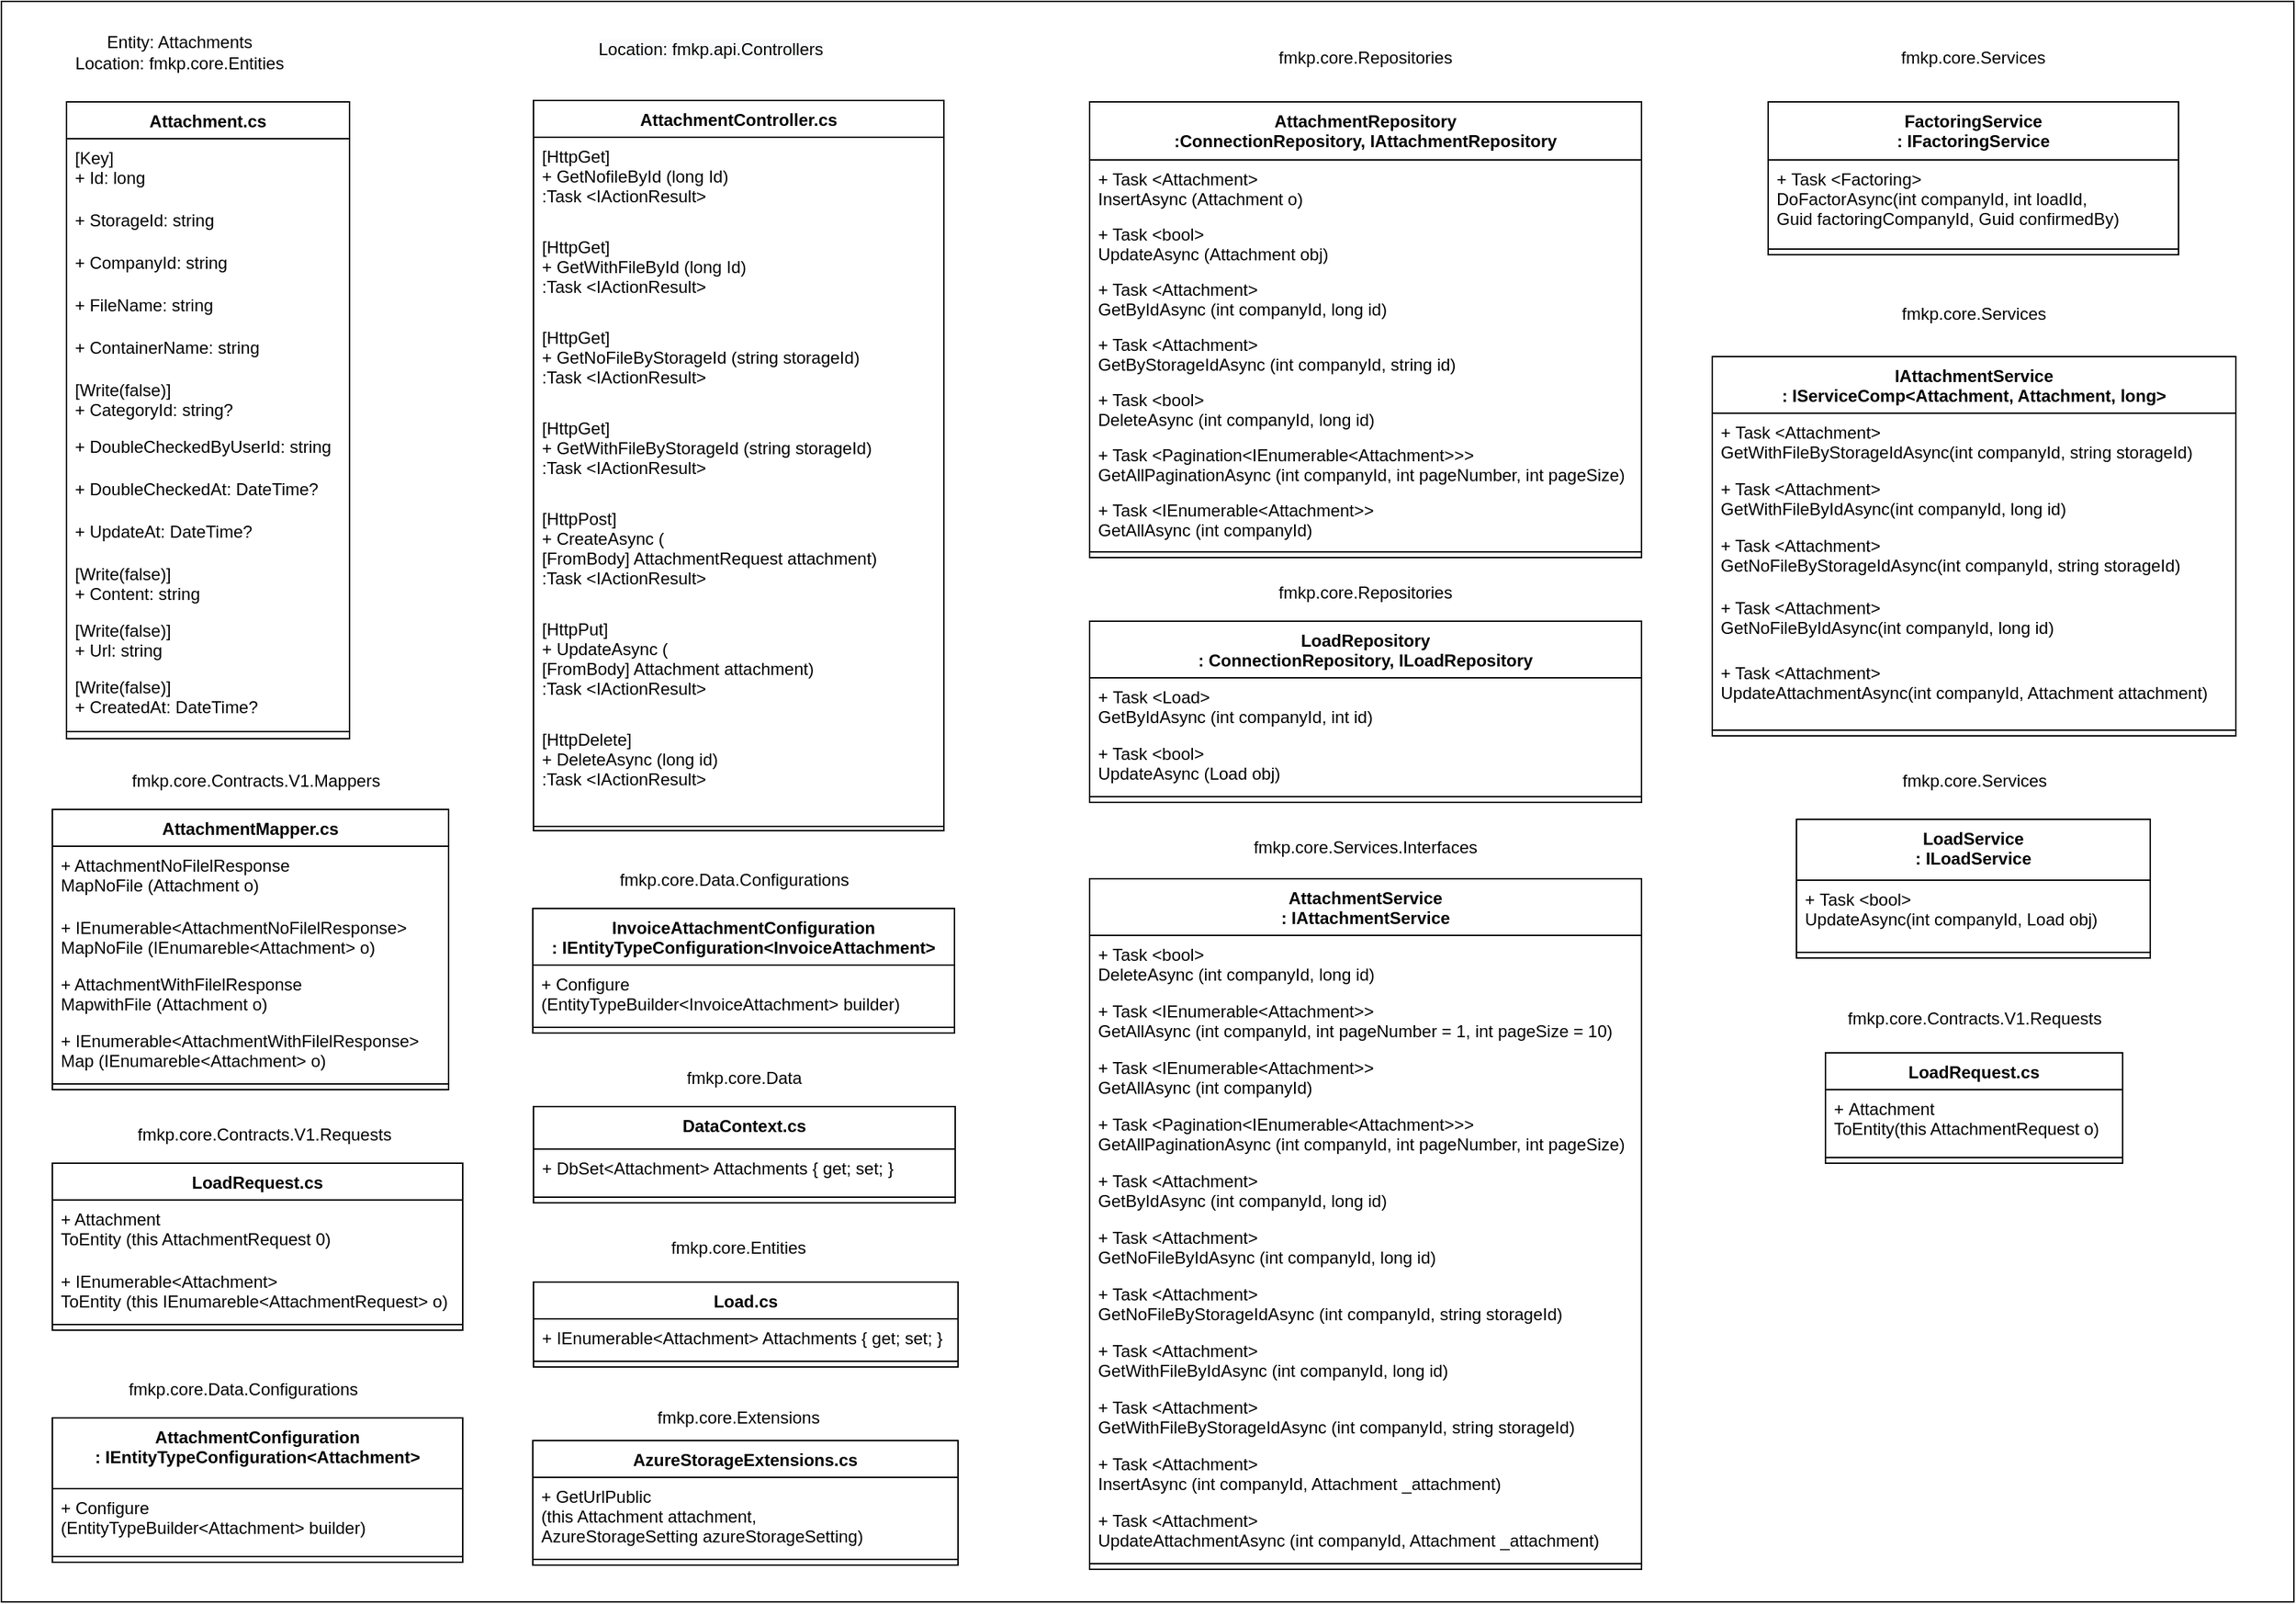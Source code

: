 <mxfile version="14.6.13" type="device"><diagram id="C5RBs43oDa-KdzZeNtuy" name="Page-1"><mxGraphModel dx="2044" dy="1646" grid="1" gridSize="10" guides="1" tooltips="1" connect="1" arrows="1" fold="1" page="1" pageScale="1" pageWidth="827" pageHeight="1169" math="0" shadow="0"><root><mxCell id="WIyWlLk6GJQsqaUBKTNV-0"/><mxCell id="WIyWlLk6GJQsqaUBKTNV-1" parent="WIyWlLk6GJQsqaUBKTNV-0"/><mxCell id="lMjJ0kfIkumWqSqR9VPB-164" value="" style="rounded=0;whiteSpace=wrap;html=1;" vertex="1" parent="WIyWlLk6GJQsqaUBKTNV-1"><mxGeometry x="10" y="19" width="1620" height="1131" as="geometry"/></mxCell><mxCell id="lMjJ0kfIkumWqSqR9VPB-0" value="Entity: Attachments&lt;br&gt;Location:&amp;nbsp;fmkp.core.Entities" style="text;html=1;strokeColor=none;fillColor=none;align=center;verticalAlign=middle;whiteSpace=wrap;rounded=0;" vertex="1" parent="WIyWlLk6GJQsqaUBKTNV-1"><mxGeometry x="56" y="30" width="160" height="50" as="geometry"/></mxCell><mxCell id="lMjJ0kfIkumWqSqR9VPB-1" value="Attachment.cs" style="swimlane;fontStyle=1;align=center;verticalAlign=top;childLayout=stackLayout;horizontal=1;startSize=26;horizontalStack=0;resizeParent=1;resizeParentMax=0;resizeLast=0;collapsible=1;marginBottom=0;" vertex="1" parent="WIyWlLk6GJQsqaUBKTNV-1"><mxGeometry x="56" y="90" width="200" height="450" as="geometry"/></mxCell><mxCell id="lMjJ0kfIkumWqSqR9VPB-2" value="[Key]&#10;+ Id: long" style="text;strokeColor=none;fillColor=none;align=left;verticalAlign=top;spacingLeft=4;spacingRight=4;overflow=hidden;rotatable=0;points=[[0,0.5],[1,0.5]];portConstraint=eastwest;" vertex="1" parent="lMjJ0kfIkumWqSqR9VPB-1"><mxGeometry y="26" width="200" height="44" as="geometry"/></mxCell><mxCell id="lMjJ0kfIkumWqSqR9VPB-3" value="+ StorageId: string" style="text;strokeColor=none;fillColor=none;align=left;verticalAlign=top;spacingLeft=4;spacingRight=4;overflow=hidden;rotatable=0;points=[[0,0.5],[1,0.5]];portConstraint=eastwest;" vertex="1" parent="lMjJ0kfIkumWqSqR9VPB-1"><mxGeometry y="70" width="200" height="30" as="geometry"/></mxCell><mxCell id="lMjJ0kfIkumWqSqR9VPB-4" value="+ CompanyId: string" style="text;strokeColor=none;fillColor=none;align=left;verticalAlign=top;spacingLeft=4;spacingRight=4;overflow=hidden;rotatable=0;points=[[0,0.5],[1,0.5]];portConstraint=eastwest;" vertex="1" parent="lMjJ0kfIkumWqSqR9VPB-1"><mxGeometry y="100" width="200" height="30" as="geometry"/></mxCell><mxCell id="lMjJ0kfIkumWqSqR9VPB-5" value="+ FileName: string" style="text;strokeColor=none;fillColor=none;align=left;verticalAlign=top;spacingLeft=4;spacingRight=4;overflow=hidden;rotatable=0;points=[[0,0.5],[1,0.5]];portConstraint=eastwest;" vertex="1" parent="lMjJ0kfIkumWqSqR9VPB-1"><mxGeometry y="130" width="200" height="30" as="geometry"/></mxCell><mxCell id="lMjJ0kfIkumWqSqR9VPB-6" value="+ ContainerName: string" style="text;strokeColor=none;fillColor=none;align=left;verticalAlign=top;spacingLeft=4;spacingRight=4;overflow=hidden;rotatable=0;points=[[0,0.5],[1,0.5]];portConstraint=eastwest;" vertex="1" parent="lMjJ0kfIkumWqSqR9VPB-1"><mxGeometry y="160" width="200" height="30" as="geometry"/></mxCell><mxCell id="lMjJ0kfIkumWqSqR9VPB-7" value="[Write(false)]&#10;+ CategoryId: string?" style="text;strokeColor=none;fillColor=none;align=left;verticalAlign=top;spacingLeft=4;spacingRight=4;overflow=hidden;rotatable=0;points=[[0,0.5],[1,0.5]];portConstraint=eastwest;" vertex="1" parent="lMjJ0kfIkumWqSqR9VPB-1"><mxGeometry y="190" width="200" height="40" as="geometry"/></mxCell><mxCell id="lMjJ0kfIkumWqSqR9VPB-8" value="+ DoubleCheckedByUserId: string" style="text;strokeColor=none;fillColor=none;align=left;verticalAlign=top;spacingLeft=4;spacingRight=4;overflow=hidden;rotatable=0;points=[[0,0.5],[1,0.5]];portConstraint=eastwest;" vertex="1" parent="lMjJ0kfIkumWqSqR9VPB-1"><mxGeometry y="230" width="200" height="30" as="geometry"/></mxCell><mxCell id="lMjJ0kfIkumWqSqR9VPB-9" value="+ DoubleCheckedAt: DateTime?" style="text;strokeColor=none;fillColor=none;align=left;verticalAlign=top;spacingLeft=4;spacingRight=4;overflow=hidden;rotatable=0;points=[[0,0.5],[1,0.5]];portConstraint=eastwest;" vertex="1" parent="lMjJ0kfIkumWqSqR9VPB-1"><mxGeometry y="260" width="200" height="30" as="geometry"/></mxCell><mxCell id="lMjJ0kfIkumWqSqR9VPB-10" value="+ UpdateAt: DateTime?" style="text;strokeColor=none;fillColor=none;align=left;verticalAlign=top;spacingLeft=4;spacingRight=4;overflow=hidden;rotatable=0;points=[[0,0.5],[1,0.5]];portConstraint=eastwest;" vertex="1" parent="lMjJ0kfIkumWqSqR9VPB-1"><mxGeometry y="290" width="200" height="30" as="geometry"/></mxCell><mxCell id="lMjJ0kfIkumWqSqR9VPB-12" value="[Write(false)]&#10;+ Content: string" style="text;strokeColor=none;fillColor=none;align=left;verticalAlign=top;spacingLeft=4;spacingRight=4;overflow=hidden;rotatable=0;points=[[0,0.5],[1,0.5]];portConstraint=eastwest;" vertex="1" parent="lMjJ0kfIkumWqSqR9VPB-1"><mxGeometry y="320" width="200" height="40" as="geometry"/></mxCell><mxCell id="lMjJ0kfIkumWqSqR9VPB-13" value="[Write(false)]&#10;+ Url: string" style="text;strokeColor=none;fillColor=none;align=left;verticalAlign=top;spacingLeft=4;spacingRight=4;overflow=hidden;rotatable=0;points=[[0,0.5],[1,0.5]];portConstraint=eastwest;" vertex="1" parent="lMjJ0kfIkumWqSqR9VPB-1"><mxGeometry y="360" width="200" height="40" as="geometry"/></mxCell><mxCell id="lMjJ0kfIkumWqSqR9VPB-14" value="[Write(false)]&#10;+ CreatedAt: DateTime?" style="text;strokeColor=none;fillColor=none;align=left;verticalAlign=top;spacingLeft=4;spacingRight=4;overflow=hidden;rotatable=0;points=[[0,0.5],[1,0.5]];portConstraint=eastwest;" vertex="1" parent="lMjJ0kfIkumWqSqR9VPB-1"><mxGeometry y="400" width="200" height="40" as="geometry"/></mxCell><mxCell id="lMjJ0kfIkumWqSqR9VPB-11" value="" style="line;strokeWidth=1;fillColor=none;align=left;verticalAlign=middle;spacingTop=-1;spacingLeft=3;spacingRight=3;rotatable=0;labelPosition=right;points=[];portConstraint=eastwest;" vertex="1" parent="lMjJ0kfIkumWqSqR9VPB-1"><mxGeometry y="440" width="200" height="10" as="geometry"/></mxCell><mxCell id="lMjJ0kfIkumWqSqR9VPB-15" value="AttachmentController.cs" style="swimlane;fontStyle=1;align=center;verticalAlign=top;childLayout=stackLayout;horizontal=1;startSize=26;horizontalStack=0;resizeParent=1;resizeParentMax=0;resizeLast=0;collapsible=1;marginBottom=0;" vertex="1" parent="WIyWlLk6GJQsqaUBKTNV-1"><mxGeometry x="386" y="89" width="290" height="516" as="geometry"/></mxCell><mxCell id="lMjJ0kfIkumWqSqR9VPB-16" value="[HttpGet]&#10;+ GetNofileById (long Id)&#10;:Task &lt;IActionResult&gt;" style="text;strokeColor=none;fillColor=none;align=left;verticalAlign=top;spacingLeft=4;spacingRight=4;overflow=hidden;rotatable=0;points=[[0,0.5],[1,0.5]];portConstraint=eastwest;" vertex="1" parent="lMjJ0kfIkumWqSqR9VPB-15"><mxGeometry y="26" width="290" height="64" as="geometry"/></mxCell><mxCell id="lMjJ0kfIkumWqSqR9VPB-19" value="[HttpGet]&#10;+ GetWithFileById (long Id)&#10;:Task &lt;IActionResult&gt;" style="text;strokeColor=none;fillColor=none;align=left;verticalAlign=top;spacingLeft=4;spacingRight=4;overflow=hidden;rotatable=0;points=[[0,0.5],[1,0.5]];portConstraint=eastwest;" vertex="1" parent="lMjJ0kfIkumWqSqR9VPB-15"><mxGeometry y="90" width="290" height="64" as="geometry"/></mxCell><mxCell id="lMjJ0kfIkumWqSqR9VPB-41" value="[HttpGet]&#10;+ GetNoFileByStorageId (string storageId)&#10;:Task &lt;IActionResult&gt;" style="text;strokeColor=none;fillColor=none;align=left;verticalAlign=top;spacingLeft=4;spacingRight=4;overflow=hidden;rotatable=0;points=[[0,0.5],[1,0.5]];portConstraint=eastwest;" vertex="1" parent="lMjJ0kfIkumWqSqR9VPB-15"><mxGeometry y="154" width="290" height="64" as="geometry"/></mxCell><mxCell id="lMjJ0kfIkumWqSqR9VPB-42" value="[HttpGet]&#10;+ GetWithFileByStorageId (string storageId)&#10;:Task &lt;IActionResult&gt;" style="text;strokeColor=none;fillColor=none;align=left;verticalAlign=top;spacingLeft=4;spacingRight=4;overflow=hidden;rotatable=0;points=[[0,0.5],[1,0.5]];portConstraint=eastwest;" vertex="1" parent="lMjJ0kfIkumWqSqR9VPB-15"><mxGeometry y="218" width="290" height="64" as="geometry"/></mxCell><mxCell id="lMjJ0kfIkumWqSqR9VPB-43" value="[HttpPost]&#10;+ CreateAsync (&#10;[FromBody] AttachmentRequest attachment)&#10;:Task &lt;IActionResult&gt;" style="text;strokeColor=none;fillColor=none;align=left;verticalAlign=top;spacingLeft=4;spacingRight=4;overflow=hidden;rotatable=0;points=[[0,0.5],[1,0.5]];portConstraint=eastwest;" vertex="1" parent="lMjJ0kfIkumWqSqR9VPB-15"><mxGeometry y="282" width="290" height="78" as="geometry"/></mxCell><mxCell id="lMjJ0kfIkumWqSqR9VPB-44" value="[HttpPut]&#10;+ UpdateAsync (&#10;[FromBody] Attachment attachment)&#10;:Task &lt;IActionResult&gt;" style="text;strokeColor=none;fillColor=none;align=left;verticalAlign=top;spacingLeft=4;spacingRight=4;overflow=hidden;rotatable=0;points=[[0,0.5],[1,0.5]];portConstraint=eastwest;" vertex="1" parent="lMjJ0kfIkumWqSqR9VPB-15"><mxGeometry y="360" width="290" height="78" as="geometry"/></mxCell><mxCell id="lMjJ0kfIkumWqSqR9VPB-45" value="[HttpDelete]&#10;+ DeleteAsync (long id)&#10;:Task &lt;IActionResult&gt;" style="text;strokeColor=none;fillColor=none;align=left;verticalAlign=top;spacingLeft=4;spacingRight=4;overflow=hidden;rotatable=0;points=[[0,0.5],[1,0.5]];portConstraint=eastwest;" vertex="1" parent="lMjJ0kfIkumWqSqR9VPB-15"><mxGeometry y="438" width="290" height="72" as="geometry"/></mxCell><mxCell id="lMjJ0kfIkumWqSqR9VPB-17" value="" style="line;strokeWidth=1;fillColor=none;align=left;verticalAlign=middle;spacingTop=-1;spacingLeft=3;spacingRight=3;rotatable=0;labelPosition=right;points=[];portConstraint=eastwest;" vertex="1" parent="lMjJ0kfIkumWqSqR9VPB-15"><mxGeometry y="510" width="290" height="6" as="geometry"/></mxCell><mxCell id="lMjJ0kfIkumWqSqR9VPB-46" value="&lt;span style=&quot;color: rgb(0 , 0 , 0) ; font-family: &amp;#34;helvetica&amp;#34; ; font-size: 12px ; font-style: normal ; font-weight: 400 ; letter-spacing: normal ; text-align: center ; text-indent: 0px ; text-transform: none ; word-spacing: 0px ; background-color: rgb(248 , 249 , 250) ; display: inline ; float: none&quot;&gt;Location:&amp;nbsp;fmkp.api.Controllers&lt;/span&gt;" style="text;whiteSpace=wrap;html=1;" vertex="1" parent="WIyWlLk6GJQsqaUBKTNV-1"><mxGeometry x="430" y="39" width="196" height="40" as="geometry"/></mxCell><mxCell id="lMjJ0kfIkumWqSqR9VPB-47" value="fmkp.core.Contracts.V1.Mappers" style="text;html=1;strokeColor=none;fillColor=none;align=center;verticalAlign=middle;whiteSpace=wrap;rounded=0;" vertex="1" parent="WIyWlLk6GJQsqaUBKTNV-1"><mxGeometry x="90" y="560" width="200" height="20" as="geometry"/></mxCell><mxCell id="lMjJ0kfIkumWqSqR9VPB-48" value="AttachmentMapper.cs" style="swimlane;fontStyle=1;align=center;verticalAlign=top;childLayout=stackLayout;horizontal=1;startSize=26;horizontalStack=0;resizeParent=1;resizeParentMax=0;resizeLast=0;collapsible=1;marginBottom=0;" vertex="1" parent="WIyWlLk6GJQsqaUBKTNV-1"><mxGeometry x="46" y="590" width="280" height="198" as="geometry"/></mxCell><mxCell id="lMjJ0kfIkumWqSqR9VPB-49" value="+ AttachmentNoFilelResponse &#10;MapNoFile (Attachment o)" style="text;strokeColor=none;fillColor=none;align=left;verticalAlign=top;spacingLeft=4;spacingRight=4;overflow=hidden;rotatable=0;points=[[0,0.5],[1,0.5]];portConstraint=eastwest;" vertex="1" parent="lMjJ0kfIkumWqSqR9VPB-48"><mxGeometry y="26" width="280" height="44" as="geometry"/></mxCell><mxCell id="lMjJ0kfIkumWqSqR9VPB-52" value="+ IEnumerable&lt;AttachmentNoFilelResponse&gt; &#10;MapNoFile (IEnumareble&lt;Attachment&gt; o)" style="text;strokeColor=none;fillColor=none;align=left;verticalAlign=top;spacingLeft=4;spacingRight=4;overflow=hidden;rotatable=0;points=[[0,0.5],[1,0.5]];portConstraint=eastwest;" vertex="1" parent="lMjJ0kfIkumWqSqR9VPB-48"><mxGeometry y="70" width="280" height="40" as="geometry"/></mxCell><mxCell id="lMjJ0kfIkumWqSqR9VPB-54" value="+ AttachmentWithFilelResponse&#10;MapwithFile (Attachment o)" style="text;strokeColor=none;fillColor=none;align=left;verticalAlign=top;spacingLeft=4;spacingRight=4;overflow=hidden;rotatable=0;points=[[0,0.5],[1,0.5]];portConstraint=eastwest;" vertex="1" parent="lMjJ0kfIkumWqSqR9VPB-48"><mxGeometry y="110" width="280" height="40" as="geometry"/></mxCell><mxCell id="lMjJ0kfIkumWqSqR9VPB-53" value="+ IEnumerable&lt;AttachmentWithFilelResponse&gt; &#10;Map (IEnumareble&lt;Attachment&gt; o)" style="text;strokeColor=none;fillColor=none;align=left;verticalAlign=top;spacingLeft=4;spacingRight=4;overflow=hidden;rotatable=0;points=[[0,0.5],[1,0.5]];portConstraint=eastwest;" vertex="1" parent="lMjJ0kfIkumWqSqR9VPB-48"><mxGeometry y="150" width="280" height="40" as="geometry"/></mxCell><mxCell id="lMjJ0kfIkumWqSqR9VPB-50" value="" style="line;strokeWidth=1;fillColor=none;align=left;verticalAlign=middle;spacingTop=-1;spacingLeft=3;spacingRight=3;rotatable=0;labelPosition=right;points=[];portConstraint=eastwest;" vertex="1" parent="lMjJ0kfIkumWqSqR9VPB-48"><mxGeometry y="190" width="280" height="8" as="geometry"/></mxCell><mxCell id="lMjJ0kfIkumWqSqR9VPB-55" value="fmkp.core.Contracts.V1.Requests" style="text;html=1;strokeColor=none;fillColor=none;align=center;verticalAlign=middle;whiteSpace=wrap;rounded=0;" vertex="1" parent="WIyWlLk6GJQsqaUBKTNV-1"><mxGeometry x="96" y="810" width="200" height="20" as="geometry"/></mxCell><mxCell id="lMjJ0kfIkumWqSqR9VPB-56" value="LoadRequest.cs" style="swimlane;fontStyle=1;align=center;verticalAlign=top;childLayout=stackLayout;horizontal=1;startSize=26;horizontalStack=0;resizeParent=1;resizeParentMax=0;resizeLast=0;collapsible=1;marginBottom=0;" vertex="1" parent="WIyWlLk6GJQsqaUBKTNV-1"><mxGeometry x="46" y="840" width="290" height="118" as="geometry"/></mxCell><mxCell id="lMjJ0kfIkumWqSqR9VPB-57" value="+ Attachment &#10;ToEntity (this AttachmentRequest 0)" style="text;strokeColor=none;fillColor=none;align=left;verticalAlign=top;spacingLeft=4;spacingRight=4;overflow=hidden;rotatable=0;points=[[0,0.5],[1,0.5]];portConstraint=eastwest;" vertex="1" parent="lMjJ0kfIkumWqSqR9VPB-56"><mxGeometry y="26" width="290" height="44" as="geometry"/></mxCell><mxCell id="lMjJ0kfIkumWqSqR9VPB-58" value="+ IEnumerable&lt;Attachment&gt; &#10;ToEntity (this IEnumareble&lt;AttachmentRequest&gt; o)" style="text;strokeColor=none;fillColor=none;align=left;verticalAlign=top;spacingLeft=4;spacingRight=4;overflow=hidden;rotatable=0;points=[[0,0.5],[1,0.5]];portConstraint=eastwest;" vertex="1" parent="lMjJ0kfIkumWqSqR9VPB-56"><mxGeometry y="70" width="290" height="40" as="geometry"/></mxCell><mxCell id="lMjJ0kfIkumWqSqR9VPB-61" value="" style="line;strokeWidth=1;fillColor=none;align=left;verticalAlign=middle;spacingTop=-1;spacingLeft=3;spacingRight=3;rotatable=0;labelPosition=right;points=[];portConstraint=eastwest;" vertex="1" parent="lMjJ0kfIkumWqSqR9VPB-56"><mxGeometry y="110" width="290" height="8" as="geometry"/></mxCell><mxCell id="lMjJ0kfIkumWqSqR9VPB-62" value="fmkp.core.Data.Configurations" style="text;html=1;strokeColor=none;fillColor=none;align=center;verticalAlign=middle;whiteSpace=wrap;rounded=0;" vertex="1" parent="WIyWlLk6GJQsqaUBKTNV-1"><mxGeometry x="96" y="990" width="170" height="20" as="geometry"/></mxCell><mxCell id="lMjJ0kfIkumWqSqR9VPB-63" value="AttachmentConfiguration &#10;: IEntityTypeConfiguration&lt;Attachment&gt;" style="swimlane;fontStyle=1;align=center;verticalAlign=top;childLayout=stackLayout;horizontal=1;startSize=50;horizontalStack=0;resizeParent=1;resizeParentMax=0;resizeLast=0;collapsible=1;marginBottom=0;" vertex="1" parent="WIyWlLk6GJQsqaUBKTNV-1"><mxGeometry x="46" y="1020" width="290" height="102" as="geometry"/></mxCell><mxCell id="lMjJ0kfIkumWqSqR9VPB-64" value="+ Configure&#10;(EntityTypeBuilder&lt;Attachment&gt; builder)" style="text;strokeColor=none;fillColor=none;align=left;verticalAlign=top;spacingLeft=4;spacingRight=4;overflow=hidden;rotatable=0;points=[[0,0.5],[1,0.5]];portConstraint=eastwest;" vertex="1" parent="lMjJ0kfIkumWqSqR9VPB-63"><mxGeometry y="50" width="290" height="44" as="geometry"/></mxCell><mxCell id="lMjJ0kfIkumWqSqR9VPB-66" value="" style="line;strokeWidth=1;fillColor=none;align=left;verticalAlign=middle;spacingTop=-1;spacingLeft=3;spacingRight=3;rotatable=0;labelPosition=right;points=[];portConstraint=eastwest;" vertex="1" parent="lMjJ0kfIkumWqSqR9VPB-63"><mxGeometry y="94" width="290" height="8" as="geometry"/></mxCell><mxCell id="lMjJ0kfIkumWqSqR9VPB-68" value="fmkp.core.Data.Configurations" style="text;html=1;strokeColor=none;fillColor=none;align=center;verticalAlign=middle;whiteSpace=wrap;rounded=0;" vertex="1" parent="WIyWlLk6GJQsqaUBKTNV-1"><mxGeometry x="442.5" y="630" width="170" height="20" as="geometry"/></mxCell><mxCell id="lMjJ0kfIkumWqSqR9VPB-69" value="InvoiceAttachmentConfiguration &#10;: IEntityTypeConfiguration&lt;InvoiceAttachment&gt;" style="swimlane;fontStyle=1;align=center;verticalAlign=top;childLayout=stackLayout;horizontal=1;startSize=40;horizontalStack=0;resizeParent=1;resizeParentMax=0;resizeLast=0;collapsible=1;marginBottom=0;" vertex="1" parent="WIyWlLk6GJQsqaUBKTNV-1"><mxGeometry x="385.5" y="660" width="298" height="88" as="geometry"/></mxCell><mxCell id="lMjJ0kfIkumWqSqR9VPB-70" value="+ Configure&#10;(EntityTypeBuilder&lt;InvoiceAttachment&gt; builder)" style="text;strokeColor=none;fillColor=none;align=left;verticalAlign=top;spacingLeft=4;spacingRight=4;overflow=hidden;rotatable=0;points=[[0,0.5],[1,0.5]];portConstraint=eastwest;" vertex="1" parent="lMjJ0kfIkumWqSqR9VPB-69"><mxGeometry y="40" width="298" height="40" as="geometry"/></mxCell><mxCell id="lMjJ0kfIkumWqSqR9VPB-71" value="" style="line;strokeWidth=1;fillColor=none;align=left;verticalAlign=middle;spacingTop=-1;spacingLeft=3;spacingRight=3;rotatable=0;labelPosition=right;points=[];portConstraint=eastwest;" vertex="1" parent="lMjJ0kfIkumWqSqR9VPB-69"><mxGeometry y="80" width="298" height="8" as="geometry"/></mxCell><mxCell id="lMjJ0kfIkumWqSqR9VPB-73" value="fmkp.core.Data" style="text;html=1;strokeColor=none;fillColor=none;align=center;verticalAlign=middle;whiteSpace=wrap;rounded=0;" vertex="1" parent="WIyWlLk6GJQsqaUBKTNV-1"><mxGeometry x="490" y="770" width="90" height="20" as="geometry"/></mxCell><mxCell id="lMjJ0kfIkumWqSqR9VPB-74" value="DataContext.cs" style="swimlane;fontStyle=1;align=center;verticalAlign=top;childLayout=stackLayout;horizontal=1;startSize=30;horizontalStack=0;resizeParent=1;resizeParentMax=0;resizeLast=0;collapsible=1;marginBottom=0;" vertex="1" parent="WIyWlLk6GJQsqaUBKTNV-1"><mxGeometry x="386" y="800" width="298" height="68" as="geometry"/></mxCell><mxCell id="lMjJ0kfIkumWqSqR9VPB-75" value="+ DbSet&lt;Attachment&gt; Attachments { get; set; }" style="text;strokeColor=none;fillColor=none;align=left;verticalAlign=top;spacingLeft=4;spacingRight=4;overflow=hidden;rotatable=0;points=[[0,0.5],[1,0.5]];portConstraint=eastwest;" vertex="1" parent="lMjJ0kfIkumWqSqR9VPB-74"><mxGeometry y="30" width="298" height="30" as="geometry"/></mxCell><mxCell id="lMjJ0kfIkumWqSqR9VPB-76" value="" style="line;strokeWidth=1;fillColor=none;align=left;verticalAlign=middle;spacingTop=-1;spacingLeft=3;spacingRight=3;rotatable=0;labelPosition=right;points=[];portConstraint=eastwest;" vertex="1" parent="lMjJ0kfIkumWqSqR9VPB-74"><mxGeometry y="60" width="298" height="8" as="geometry"/></mxCell><mxCell id="lMjJ0kfIkumWqSqR9VPB-77" value="fmkp.core.Entities" style="text;html=1;strokeColor=none;fillColor=none;align=center;verticalAlign=middle;whiteSpace=wrap;rounded=0;" vertex="1" parent="WIyWlLk6GJQsqaUBKTNV-1"><mxGeometry x="480.25" y="890" width="101.5" height="20" as="geometry"/></mxCell><mxCell id="lMjJ0kfIkumWqSqR9VPB-82" value="Load.cs" style="swimlane;fontStyle=1;align=center;verticalAlign=top;childLayout=stackLayout;horizontal=1;startSize=26;horizontalStack=0;resizeParent=1;resizeParentMax=0;resizeLast=0;collapsible=1;marginBottom=0;" vertex="1" parent="WIyWlLk6GJQsqaUBKTNV-1"><mxGeometry x="386" y="924" width="300" height="60" as="geometry"/></mxCell><mxCell id="lMjJ0kfIkumWqSqR9VPB-83" value="+ IEnumerable&lt;Attachment&gt; Attachments { get; set; }" style="text;strokeColor=none;fillColor=none;align=left;verticalAlign=top;spacingLeft=4;spacingRight=4;overflow=hidden;rotatable=0;points=[[0,0.5],[1,0.5]];portConstraint=eastwest;" vertex="1" parent="lMjJ0kfIkumWqSqR9VPB-82"><mxGeometry y="26" width="300" height="26" as="geometry"/></mxCell><mxCell id="lMjJ0kfIkumWqSqR9VPB-84" value="" style="line;strokeWidth=1;fillColor=none;align=left;verticalAlign=middle;spacingTop=-1;spacingLeft=3;spacingRight=3;rotatable=0;labelPosition=right;points=[];portConstraint=eastwest;" vertex="1" parent="lMjJ0kfIkumWqSqR9VPB-82"><mxGeometry y="52" width="300" height="8" as="geometry"/></mxCell><mxCell id="lMjJ0kfIkumWqSqR9VPB-87" value="fmkp.core.Extensions" style="text;html=1;strokeColor=none;fillColor=none;align=center;verticalAlign=middle;whiteSpace=wrap;rounded=0;" vertex="1" parent="WIyWlLk6GJQsqaUBKTNV-1"><mxGeometry x="456" y="1010" width="150" height="20" as="geometry"/></mxCell><mxCell id="lMjJ0kfIkumWqSqR9VPB-88" value="AzureStorageExtensions.cs" style="swimlane;fontStyle=1;align=center;verticalAlign=top;childLayout=stackLayout;horizontal=1;startSize=26;horizontalStack=0;resizeParent=1;resizeParentMax=0;resizeLast=0;collapsible=1;marginBottom=0;" vertex="1" parent="WIyWlLk6GJQsqaUBKTNV-1"><mxGeometry x="385.5" y="1036" width="300.5" height="88" as="geometry"/></mxCell><mxCell id="lMjJ0kfIkumWqSqR9VPB-89" value="+ GetUrlPublic &#10;(this Attachment attachment, &#10;AzureStorageSetting azureStorageSetting)" style="text;strokeColor=none;fillColor=none;align=left;verticalAlign=top;spacingLeft=4;spacingRight=4;overflow=hidden;rotatable=0;points=[[0,0.5],[1,0.5]];portConstraint=eastwest;" vertex="1" parent="lMjJ0kfIkumWqSqR9VPB-88"><mxGeometry y="26" width="300.5" height="54" as="geometry"/></mxCell><mxCell id="lMjJ0kfIkumWqSqR9VPB-90" value="" style="line;strokeWidth=1;fillColor=none;align=left;verticalAlign=middle;spacingTop=-1;spacingLeft=3;spacingRight=3;rotatable=0;labelPosition=right;points=[];portConstraint=eastwest;" vertex="1" parent="lMjJ0kfIkumWqSqR9VPB-88"><mxGeometry y="80" width="300.5" height="8" as="geometry"/></mxCell><mxCell id="lMjJ0kfIkumWqSqR9VPB-96" value="fmkp.core.Repositories" style="text;html=1;strokeColor=none;fillColor=none;align=center;verticalAlign=middle;whiteSpace=wrap;rounded=0;" vertex="1" parent="WIyWlLk6GJQsqaUBKTNV-1"><mxGeometry x="904" y="49" width="140" height="20" as="geometry"/></mxCell><mxCell id="lMjJ0kfIkumWqSqR9VPB-97" value="AttachmentRepository &#10;:ConnectionRepository, IAttachmentRepository" style="swimlane;fontStyle=1;align=center;verticalAlign=top;childLayout=stackLayout;horizontal=1;startSize=41;horizontalStack=0;resizeParent=1;resizeParentMax=0;resizeLast=0;collapsible=1;marginBottom=0;" vertex="1" parent="WIyWlLk6GJQsqaUBKTNV-1"><mxGeometry x="779" y="90" width="390" height="322" as="geometry"/></mxCell><mxCell id="lMjJ0kfIkumWqSqR9VPB-98" value="+ Task &lt;Attachment&gt;&#10;InsertAsync (Attachment o)" style="text;strokeColor=none;fillColor=none;align=left;verticalAlign=top;spacingLeft=4;spacingRight=4;overflow=hidden;rotatable=0;points=[[0,0.5],[1,0.5]];portConstraint=eastwest;" vertex="1" parent="lMjJ0kfIkumWqSqR9VPB-97"><mxGeometry y="41" width="390" height="39" as="geometry"/></mxCell><mxCell id="lMjJ0kfIkumWqSqR9VPB-101" value="+ Task &lt;bool&gt;&#10;UpdateAsync (Attachment obj)" style="text;strokeColor=none;fillColor=none;align=left;verticalAlign=top;spacingLeft=4;spacingRight=4;overflow=hidden;rotatable=0;points=[[0,0.5],[1,0.5]];portConstraint=eastwest;" vertex="1" parent="lMjJ0kfIkumWqSqR9VPB-97"><mxGeometry y="80" width="390" height="39" as="geometry"/></mxCell><mxCell id="lMjJ0kfIkumWqSqR9VPB-102" value="+ Task &lt;Attachment&gt;&#10;GetByIdAsync (int companyId, long id)" style="text;strokeColor=none;fillColor=none;align=left;verticalAlign=top;spacingLeft=4;spacingRight=4;overflow=hidden;rotatable=0;points=[[0,0.5],[1,0.5]];portConstraint=eastwest;" vertex="1" parent="lMjJ0kfIkumWqSqR9VPB-97"><mxGeometry y="119" width="390" height="39" as="geometry"/></mxCell><mxCell id="lMjJ0kfIkumWqSqR9VPB-103" value="+ Task &lt;Attachment&gt;&#10;GetByStorageIdAsync (int companyId, string id)" style="text;strokeColor=none;fillColor=none;align=left;verticalAlign=top;spacingLeft=4;spacingRight=4;overflow=hidden;rotatable=0;points=[[0,0.5],[1,0.5]];portConstraint=eastwest;" vertex="1" parent="lMjJ0kfIkumWqSqR9VPB-97"><mxGeometry y="158" width="390" height="39" as="geometry"/></mxCell><mxCell id="lMjJ0kfIkumWqSqR9VPB-104" value="+ Task &lt;bool&gt;&#10;DeleteAsync (int companyId, long id)" style="text;strokeColor=none;fillColor=none;align=left;verticalAlign=top;spacingLeft=4;spacingRight=4;overflow=hidden;rotatable=0;points=[[0,0.5],[1,0.5]];portConstraint=eastwest;" vertex="1" parent="lMjJ0kfIkumWqSqR9VPB-97"><mxGeometry y="197" width="390" height="39" as="geometry"/></mxCell><mxCell id="lMjJ0kfIkumWqSqR9VPB-105" value="+ Task &lt;Pagination&lt;IEnumerable&lt;Attachment&gt;&gt;&gt;&#10;GetAllPaginationAsync (int companyId, int pageNumber, int pageSize)" style="text;strokeColor=none;fillColor=none;align=left;verticalAlign=top;spacingLeft=4;spacingRight=4;overflow=hidden;rotatable=0;points=[[0,0.5],[1,0.5]];portConstraint=eastwest;" vertex="1" parent="lMjJ0kfIkumWqSqR9VPB-97"><mxGeometry y="236" width="390" height="39" as="geometry"/></mxCell><mxCell id="lMjJ0kfIkumWqSqR9VPB-106" value="+ Task &lt;IEnumerable&lt;Attachment&gt;&gt;&#10;GetAllAsync (int companyId)" style="text;strokeColor=none;fillColor=none;align=left;verticalAlign=top;spacingLeft=4;spacingRight=4;overflow=hidden;rotatable=0;points=[[0,0.5],[1,0.5]];portConstraint=eastwest;" vertex="1" parent="lMjJ0kfIkumWqSqR9VPB-97"><mxGeometry y="275" width="390" height="39" as="geometry"/></mxCell><mxCell id="lMjJ0kfIkumWqSqR9VPB-99" value="" style="line;strokeWidth=1;fillColor=none;align=left;verticalAlign=middle;spacingTop=-1;spacingLeft=3;spacingRight=3;rotatable=0;labelPosition=right;points=[];portConstraint=eastwest;" vertex="1" parent="lMjJ0kfIkumWqSqR9VPB-97"><mxGeometry y="314" width="390" height="8" as="geometry"/></mxCell><mxCell id="lMjJ0kfIkumWqSqR9VPB-107" value="fmkp.core.Repositories" style="text;html=1;strokeColor=none;fillColor=none;align=center;verticalAlign=middle;whiteSpace=wrap;rounded=0;" vertex="1" parent="WIyWlLk6GJQsqaUBKTNV-1"><mxGeometry x="904" y="427" width="140" height="20" as="geometry"/></mxCell><mxCell id="lMjJ0kfIkumWqSqR9VPB-108" value="LoadRepository &#10;: ConnectionRepository, ILoadRepository" style="swimlane;fontStyle=1;align=center;verticalAlign=top;childLayout=stackLayout;horizontal=1;startSize=40;horizontalStack=0;resizeParent=1;resizeParentMax=0;resizeLast=0;collapsible=1;marginBottom=0;" vertex="1" parent="WIyWlLk6GJQsqaUBKTNV-1"><mxGeometry x="779" y="457" width="390" height="128" as="geometry"/></mxCell><mxCell id="lMjJ0kfIkumWqSqR9VPB-109" value="+ Task &lt;Load&gt; &#10;GetByIdAsync (int companyId, int id)" style="text;strokeColor=none;fillColor=none;align=left;verticalAlign=top;spacingLeft=4;spacingRight=4;overflow=hidden;rotatable=0;points=[[0,0.5],[1,0.5]];portConstraint=eastwest;" vertex="1" parent="lMjJ0kfIkumWqSqR9VPB-108"><mxGeometry y="40" width="390" height="40" as="geometry"/></mxCell><mxCell id="lMjJ0kfIkumWqSqR9VPB-116" value="+ Task &lt;bool&gt; &#10;UpdateAsync (Load obj)" style="text;strokeColor=none;fillColor=none;align=left;verticalAlign=top;spacingLeft=4;spacingRight=4;overflow=hidden;rotatable=0;points=[[0,0.5],[1,0.5]];portConstraint=eastwest;" vertex="1" parent="lMjJ0kfIkumWqSqR9VPB-108"><mxGeometry y="80" width="390" height="40" as="geometry"/></mxCell><mxCell id="lMjJ0kfIkumWqSqR9VPB-110" value="" style="line;strokeWidth=1;fillColor=none;align=left;verticalAlign=middle;spacingTop=-1;spacingLeft=3;spacingRight=3;rotatable=0;labelPosition=right;points=[];portConstraint=eastwest;" vertex="1" parent="lMjJ0kfIkumWqSqR9VPB-108"><mxGeometry y="120" width="390" height="8" as="geometry"/></mxCell><mxCell id="lMjJ0kfIkumWqSqR9VPB-117" value="fmkp.core.Services.Interfaces" style="text;html=1;strokeColor=none;fillColor=none;align=center;verticalAlign=middle;whiteSpace=wrap;rounded=0;" vertex="1" parent="WIyWlLk6GJQsqaUBKTNV-1"><mxGeometry x="889" y="607" width="170" height="20" as="geometry"/></mxCell><mxCell id="lMjJ0kfIkumWqSqR9VPB-118" value="AttachmentService &#10;: IAttachmentService" style="swimlane;fontStyle=1;align=center;verticalAlign=top;childLayout=stackLayout;horizontal=1;startSize=40;horizontalStack=0;resizeParent=1;resizeParentMax=0;resizeLast=0;collapsible=1;marginBottom=0;" vertex="1" parent="WIyWlLk6GJQsqaUBKTNV-1"><mxGeometry x="779" y="639" width="390" height="488" as="geometry"/></mxCell><mxCell id="lMjJ0kfIkumWqSqR9VPB-119" value="+ Task &lt;bool&gt;&#10;DeleteAsync (int companyId, long id)" style="text;strokeColor=none;fillColor=none;align=left;verticalAlign=top;spacingLeft=4;spacingRight=4;overflow=hidden;rotatable=0;points=[[0,0.5],[1,0.5]];portConstraint=eastwest;" vertex="1" parent="lMjJ0kfIkumWqSqR9VPB-118"><mxGeometry y="40" width="390" height="40" as="geometry"/></mxCell><mxCell id="lMjJ0kfIkumWqSqR9VPB-122" value="+ Task &lt;IEnumerable&lt;Attachment&gt;&gt;&#10;GetAllAsync (int companyId, int pageNumber = 1, int pageSize = 10)" style="text;strokeColor=none;fillColor=none;align=left;verticalAlign=top;spacingLeft=4;spacingRight=4;overflow=hidden;rotatable=0;points=[[0,0.5],[1,0.5]];portConstraint=eastwest;" vertex="1" parent="lMjJ0kfIkumWqSqR9VPB-118"><mxGeometry y="80" width="390" height="40" as="geometry"/></mxCell><mxCell id="lMjJ0kfIkumWqSqR9VPB-123" value="+ Task &lt;IEnumerable&lt;Attachment&gt;&gt;&#10;GetAllAsync (int companyId)" style="text;strokeColor=none;fillColor=none;align=left;verticalAlign=top;spacingLeft=4;spacingRight=4;overflow=hidden;rotatable=0;points=[[0,0.5],[1,0.5]];portConstraint=eastwest;" vertex="1" parent="lMjJ0kfIkumWqSqR9VPB-118"><mxGeometry y="120" width="390" height="40" as="geometry"/></mxCell><mxCell id="lMjJ0kfIkumWqSqR9VPB-124" value="+ Task &lt;Pagination&lt;IEnumerable&lt;Attachment&gt;&gt;&gt;&#10;GetAllPaginationAsync (int companyId, int pageNumber, int pageSize)" style="text;strokeColor=none;fillColor=none;align=left;verticalAlign=top;spacingLeft=4;spacingRight=4;overflow=hidden;rotatable=0;points=[[0,0.5],[1,0.5]];portConstraint=eastwest;" vertex="1" parent="lMjJ0kfIkumWqSqR9VPB-118"><mxGeometry y="160" width="390" height="40" as="geometry"/></mxCell><mxCell id="lMjJ0kfIkumWqSqR9VPB-125" value="+ Task &lt;Attachment&gt;&#10;GetByIdAsync (int companyId, long id)" style="text;strokeColor=none;fillColor=none;align=left;verticalAlign=top;spacingLeft=4;spacingRight=4;overflow=hidden;rotatable=0;points=[[0,0.5],[1,0.5]];portConstraint=eastwest;" vertex="1" parent="lMjJ0kfIkumWqSqR9VPB-118"><mxGeometry y="200" width="390" height="40" as="geometry"/></mxCell><mxCell id="lMjJ0kfIkumWqSqR9VPB-126" value="+ Task &lt;Attachment&gt;&#10;GetNoFileByIdAsync (int companyId, long id)" style="text;strokeColor=none;fillColor=none;align=left;verticalAlign=top;spacingLeft=4;spacingRight=4;overflow=hidden;rotatable=0;points=[[0,0.5],[1,0.5]];portConstraint=eastwest;" vertex="1" parent="lMjJ0kfIkumWqSqR9VPB-118"><mxGeometry y="240" width="390" height="40" as="geometry"/></mxCell><mxCell id="lMjJ0kfIkumWqSqR9VPB-127" value="+ Task &lt;Attachment&gt;&#10;GetNoFileByStorageIdAsync (int companyId, string storageId)" style="text;strokeColor=none;fillColor=none;align=left;verticalAlign=top;spacingLeft=4;spacingRight=4;overflow=hidden;rotatable=0;points=[[0,0.5],[1,0.5]];portConstraint=eastwest;" vertex="1" parent="lMjJ0kfIkumWqSqR9VPB-118"><mxGeometry y="280" width="390" height="40" as="geometry"/></mxCell><mxCell id="lMjJ0kfIkumWqSqR9VPB-128" value="+ Task &lt;Attachment&gt;&#10;GetWithFileByIdAsync (int companyId, long id)" style="text;strokeColor=none;fillColor=none;align=left;verticalAlign=top;spacingLeft=4;spacingRight=4;overflow=hidden;rotatable=0;points=[[0,0.5],[1,0.5]];portConstraint=eastwest;" vertex="1" parent="lMjJ0kfIkumWqSqR9VPB-118"><mxGeometry y="320" width="390" height="40" as="geometry"/></mxCell><mxCell id="lMjJ0kfIkumWqSqR9VPB-129" value="+ Task &lt;Attachment&gt;&#10;GetWithFileByStorageIdAsync (int companyId, string storageId)" style="text;strokeColor=none;fillColor=none;align=left;verticalAlign=top;spacingLeft=4;spacingRight=4;overflow=hidden;rotatable=0;points=[[0,0.5],[1,0.5]];portConstraint=eastwest;" vertex="1" parent="lMjJ0kfIkumWqSqR9VPB-118"><mxGeometry y="360" width="390" height="40" as="geometry"/></mxCell><mxCell id="lMjJ0kfIkumWqSqR9VPB-131" value="+ Task &lt;Attachment&gt;&#10;InsertAsync (int companyId, Attachment _attachment)" style="text;strokeColor=none;fillColor=none;align=left;verticalAlign=top;spacingLeft=4;spacingRight=4;overflow=hidden;rotatable=0;points=[[0,0.5],[1,0.5]];portConstraint=eastwest;" vertex="1" parent="lMjJ0kfIkumWqSqR9VPB-118"><mxGeometry y="400" width="390" height="40" as="geometry"/></mxCell><mxCell id="lMjJ0kfIkumWqSqR9VPB-132" value="+ Task &lt;Attachment&gt;&#10;UpdateAttachmentAsync (int companyId, Attachment _attachment)" style="text;strokeColor=none;fillColor=none;align=left;verticalAlign=top;spacingLeft=4;spacingRight=4;overflow=hidden;rotatable=0;points=[[0,0.5],[1,0.5]];portConstraint=eastwest;" vertex="1" parent="lMjJ0kfIkumWqSqR9VPB-118"><mxGeometry y="440" width="390" height="40" as="geometry"/></mxCell><mxCell id="lMjJ0kfIkumWqSqR9VPB-121" value="" style="line;strokeWidth=1;fillColor=none;align=left;verticalAlign=middle;spacingTop=-1;spacingLeft=3;spacingRight=3;rotatable=0;labelPosition=right;points=[];portConstraint=eastwest;" vertex="1" parent="lMjJ0kfIkumWqSqR9VPB-118"><mxGeometry y="480" width="390" height="8" as="geometry"/></mxCell><mxCell id="lMjJ0kfIkumWqSqR9VPB-133" value="fmkp.core.Services" style="text;html=1;strokeColor=none;fillColor=none;align=center;verticalAlign=middle;whiteSpace=wrap;rounded=0;" vertex="1" parent="WIyWlLk6GJQsqaUBKTNV-1"><mxGeometry x="1339" y="49" width="129" height="20" as="geometry"/></mxCell><mxCell id="lMjJ0kfIkumWqSqR9VPB-134" value="FactoringService &#10;: IFactoringService" style="swimlane;fontStyle=1;align=center;verticalAlign=top;childLayout=stackLayout;horizontal=1;startSize=41;horizontalStack=0;resizeParent=1;resizeParentMax=0;resizeLast=0;collapsible=1;marginBottom=0;" vertex="1" parent="WIyWlLk6GJQsqaUBKTNV-1"><mxGeometry x="1258.5" y="90" width="290" height="108" as="geometry"/></mxCell><mxCell id="lMjJ0kfIkumWqSqR9VPB-135" value="+ Task &lt;Factoring&gt; &#10;DoFactorAsync(int companyId, int loadId, &#10;Guid factoringCompanyId, Guid confirmedBy)" style="text;strokeColor=none;fillColor=none;align=left;verticalAlign=top;spacingLeft=4;spacingRight=4;overflow=hidden;rotatable=0;points=[[0,0.5],[1,0.5]];portConstraint=eastwest;" vertex="1" parent="lMjJ0kfIkumWqSqR9VPB-134"><mxGeometry y="41" width="290" height="59" as="geometry"/></mxCell><mxCell id="lMjJ0kfIkumWqSqR9VPB-136" value="" style="line;strokeWidth=1;fillColor=none;align=left;verticalAlign=middle;spacingTop=-1;spacingLeft=3;spacingRight=3;rotatable=0;labelPosition=right;points=[];portConstraint=eastwest;" vertex="1" parent="lMjJ0kfIkumWqSqR9VPB-134"><mxGeometry y="100" width="290" height="8" as="geometry"/></mxCell><mxCell id="lMjJ0kfIkumWqSqR9VPB-138" value="fmkp.core.Services" style="text;html=1;strokeColor=none;fillColor=none;align=center;verticalAlign=middle;whiteSpace=wrap;rounded=0;" vertex="1" parent="WIyWlLk6GJQsqaUBKTNV-1"><mxGeometry x="1343.5" y="230" width="120" height="20" as="geometry"/></mxCell><mxCell id="lMjJ0kfIkumWqSqR9VPB-139" value="IAttachmentService &#10;: IServiceComp&lt;Attachment, Attachment, long&gt;" style="swimlane;fontStyle=1;align=center;verticalAlign=top;childLayout=stackLayout;horizontal=1;startSize=40;horizontalStack=0;resizeParent=1;resizeParentMax=0;resizeLast=0;collapsible=1;marginBottom=0;" vertex="1" parent="WIyWlLk6GJQsqaUBKTNV-1"><mxGeometry x="1219" y="270" width="370" height="268" as="geometry"/></mxCell><mxCell id="lMjJ0kfIkumWqSqR9VPB-140" value="+ Task &lt;Attachment&gt; &#10;GetWithFileByStorageIdAsync(int companyId, string storageId)" style="text;strokeColor=none;fillColor=none;align=left;verticalAlign=top;spacingLeft=4;spacingRight=4;overflow=hidden;rotatable=0;points=[[0,0.5],[1,0.5]];portConstraint=eastwest;" vertex="1" parent="lMjJ0kfIkumWqSqR9VPB-139"><mxGeometry y="40" width="370" height="40" as="geometry"/></mxCell><mxCell id="lMjJ0kfIkumWqSqR9VPB-143" value="+ Task &lt;Attachment&gt; &#10;GetWithFileByIdAsync(int companyId, long id)" style="text;strokeColor=none;fillColor=none;align=left;verticalAlign=top;spacingLeft=4;spacingRight=4;overflow=hidden;rotatable=0;points=[[0,0.5],[1,0.5]];portConstraint=eastwest;" vertex="1" parent="lMjJ0kfIkumWqSqR9VPB-139"><mxGeometry y="80" width="370" height="40" as="geometry"/></mxCell><mxCell id="lMjJ0kfIkumWqSqR9VPB-144" value="+ Task &lt;Attachment&gt; &#10;GetNoFileByStorageIdAsync(int companyId, string storageId)" style="text;strokeColor=none;fillColor=none;align=left;verticalAlign=top;spacingLeft=4;spacingRight=4;overflow=hidden;rotatable=0;points=[[0,0.5],[1,0.5]];portConstraint=eastwest;" vertex="1" parent="lMjJ0kfIkumWqSqR9VPB-139"><mxGeometry y="120" width="370" height="44" as="geometry"/></mxCell><mxCell id="lMjJ0kfIkumWqSqR9VPB-145" value="+ Task &lt;Attachment&gt; &#10;GetNoFileByIdAsync(int companyId, long id)" style="text;strokeColor=none;fillColor=none;align=left;verticalAlign=top;spacingLeft=4;spacingRight=4;overflow=hidden;rotatable=0;points=[[0,0.5],[1,0.5]];portConstraint=eastwest;" vertex="1" parent="lMjJ0kfIkumWqSqR9VPB-139"><mxGeometry y="164" width="370" height="46" as="geometry"/></mxCell><mxCell id="lMjJ0kfIkumWqSqR9VPB-146" value="+ Task &lt;Attachment&gt; &#10;UpdateAttachmentAsync(int companyId, Attachment attachment)" style="text;strokeColor=none;fillColor=none;align=left;verticalAlign=top;spacingLeft=4;spacingRight=4;overflow=hidden;rotatable=0;points=[[0,0.5],[1,0.5]];portConstraint=eastwest;" vertex="1" parent="lMjJ0kfIkumWqSqR9VPB-139"><mxGeometry y="210" width="370" height="50" as="geometry"/></mxCell><mxCell id="lMjJ0kfIkumWqSqR9VPB-141" value="" style="line;strokeWidth=1;fillColor=none;align=left;verticalAlign=middle;spacingTop=-1;spacingLeft=3;spacingRight=3;rotatable=0;labelPosition=right;points=[];portConstraint=eastwest;" vertex="1" parent="lMjJ0kfIkumWqSqR9VPB-139"><mxGeometry y="260" width="370" height="8" as="geometry"/></mxCell><mxCell id="lMjJ0kfIkumWqSqR9VPB-149" value="fmkp.core.Services" style="text;html=1;align=center;verticalAlign=middle;resizable=0;points=[];autosize=1;strokeColor=none;" vertex="1" parent="WIyWlLk6GJQsqaUBKTNV-1"><mxGeometry x="1343.5" y="560" width="120" height="20" as="geometry"/></mxCell><mxCell id="lMjJ0kfIkumWqSqR9VPB-150" value="LoadService &#10;: ILoadService" style="swimlane;fontStyle=1;align=center;verticalAlign=top;childLayout=stackLayout;horizontal=1;startSize=43;horizontalStack=0;resizeParent=1;resizeParentMax=0;resizeLast=0;collapsible=1;marginBottom=0;" vertex="1" parent="WIyWlLk6GJQsqaUBKTNV-1"><mxGeometry x="1278.5" y="597" width="250" height="98" as="geometry"/></mxCell><mxCell id="lMjJ0kfIkumWqSqR9VPB-151" value="+ Task &lt;bool&gt; &#10;UpdateAsync(int companyId, Load obj)" style="text;strokeColor=none;fillColor=none;align=left;verticalAlign=top;spacingLeft=4;spacingRight=4;overflow=hidden;rotatable=0;points=[[0,0.5],[1,0.5]];portConstraint=eastwest;" vertex="1" parent="lMjJ0kfIkumWqSqR9VPB-150"><mxGeometry y="43" width="250" height="47" as="geometry"/></mxCell><mxCell id="lMjJ0kfIkumWqSqR9VPB-152" value="" style="line;strokeWidth=1;fillColor=none;align=left;verticalAlign=middle;spacingTop=-1;spacingLeft=3;spacingRight=3;rotatable=0;labelPosition=right;points=[];portConstraint=eastwest;" vertex="1" parent="lMjJ0kfIkumWqSqR9VPB-150"><mxGeometry y="90" width="250" height="8" as="geometry"/></mxCell><mxCell id="lMjJ0kfIkumWqSqR9VPB-155" value="fmkp.core.Contracts.V1.Requests" style="text;html=1;align=center;verticalAlign=middle;resizable=0;points=[];autosize=1;strokeColor=none;" vertex="1" parent="WIyWlLk6GJQsqaUBKTNV-1"><mxGeometry x="1309" y="728" width="190" height="20" as="geometry"/></mxCell><mxCell id="lMjJ0kfIkumWqSqR9VPB-157" value="LoadRequest.cs" style="swimlane;fontStyle=1;align=center;verticalAlign=top;childLayout=stackLayout;horizontal=1;startSize=26;horizontalStack=0;resizeParent=1;resizeParentMax=0;resizeLast=0;collapsible=1;marginBottom=0;" vertex="1" parent="WIyWlLk6GJQsqaUBKTNV-1"><mxGeometry x="1299" y="762" width="210" height="78" as="geometry"/></mxCell><mxCell id="lMjJ0kfIkumWqSqR9VPB-158" value="+ Attachment &#10;ToEntity(this AttachmentRequest o)" style="text;strokeColor=none;fillColor=none;align=left;verticalAlign=top;spacingLeft=4;spacingRight=4;overflow=hidden;rotatable=0;points=[[0,0.5],[1,0.5]];portConstraint=eastwest;" vertex="1" parent="lMjJ0kfIkumWqSqR9VPB-157"><mxGeometry y="26" width="210" height="44" as="geometry"/></mxCell><mxCell id="lMjJ0kfIkumWqSqR9VPB-159" value="" style="line;strokeWidth=1;fillColor=none;align=left;verticalAlign=middle;spacingTop=-1;spacingLeft=3;spacingRight=3;rotatable=0;labelPosition=right;points=[];portConstraint=eastwest;" vertex="1" parent="lMjJ0kfIkumWqSqR9VPB-157"><mxGeometry y="70" width="210" height="8" as="geometry"/></mxCell></root></mxGraphModel></diagram></mxfile>